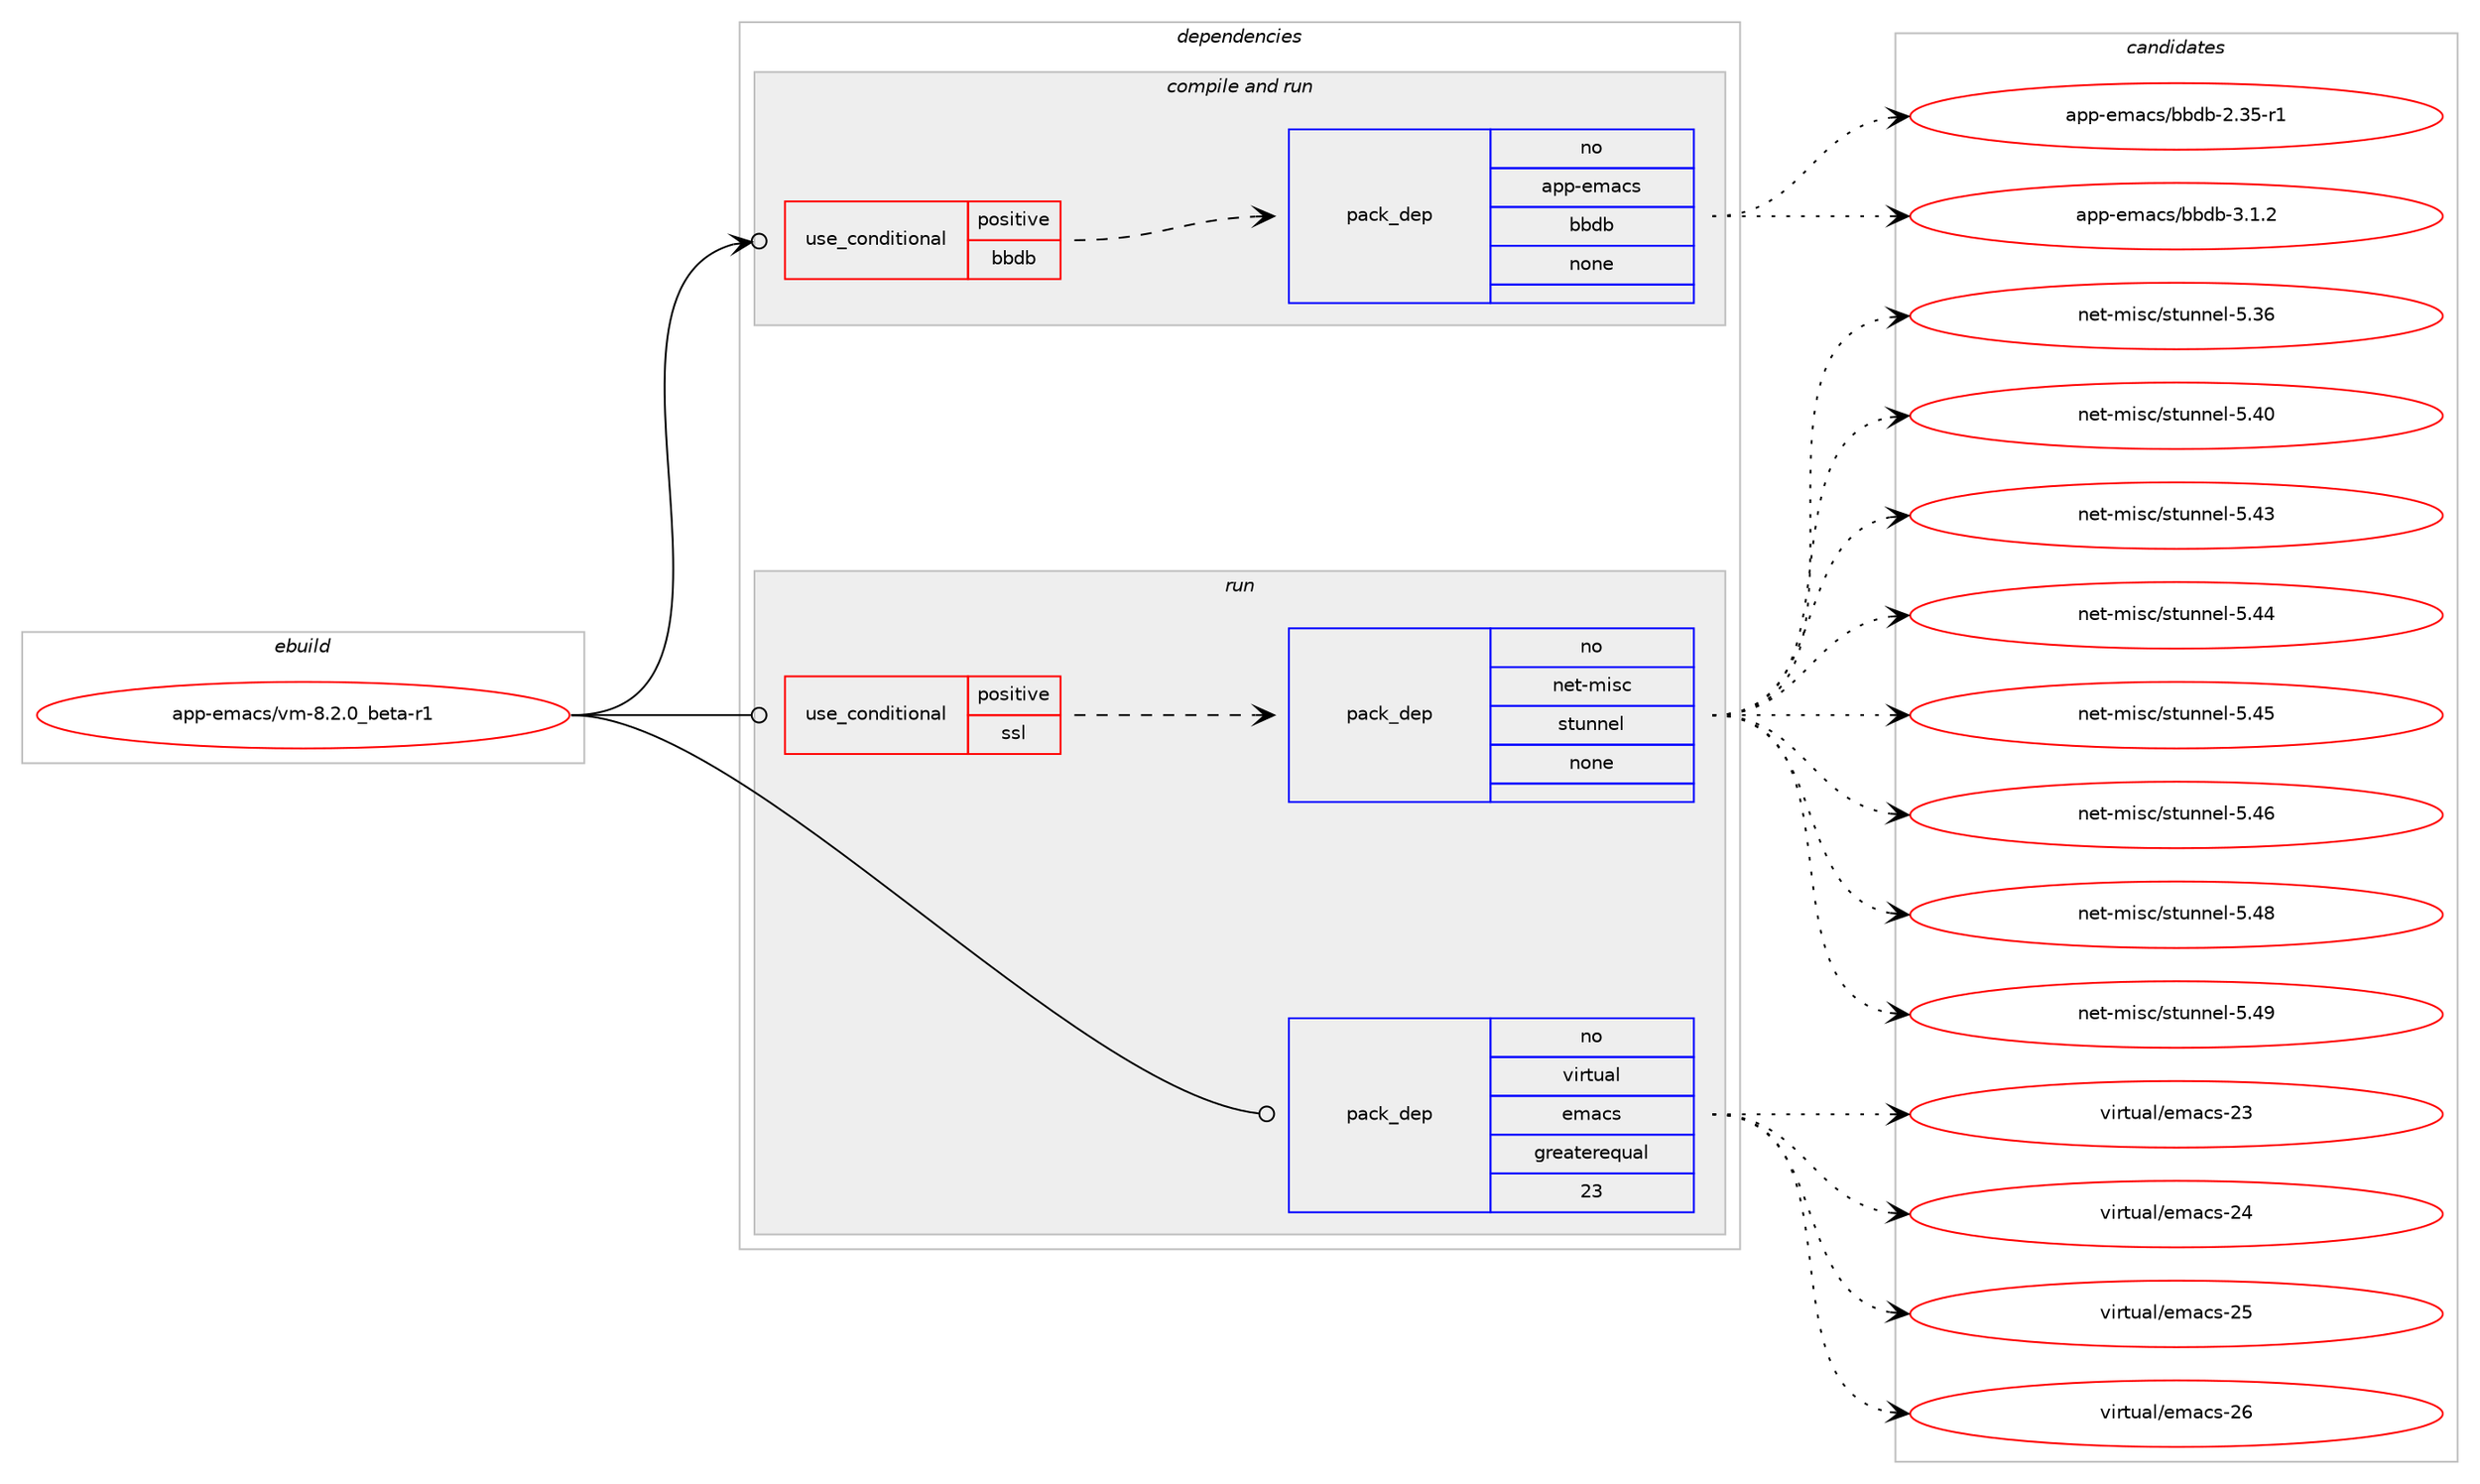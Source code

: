 digraph prolog {

# *************
# Graph options
# *************

newrank=true;
concentrate=true;
compound=true;
graph [rankdir=LR,fontname=Helvetica,fontsize=10,ranksep=1.5];#, ranksep=2.5, nodesep=0.2];
edge  [arrowhead=vee];
node  [fontname=Helvetica,fontsize=10];

# **********
# The ebuild
# **********

subgraph cluster_leftcol {
color=gray;
rank=same;
label=<<i>ebuild</i>>;
id [label="app-emacs/vm-8.2.0_beta-r1", color=red, width=4, href="../app-emacs/vm-8.2.0_beta-r1.svg"];
}

# ****************
# The dependencies
# ****************

subgraph cluster_midcol {
color=gray;
label=<<i>dependencies</i>>;
subgraph cluster_compile {
fillcolor="#eeeeee";
style=filled;
label=<<i>compile</i>>;
}
subgraph cluster_compileandrun {
fillcolor="#eeeeee";
style=filled;
label=<<i>compile and run</i>>;
subgraph cond351 {
dependency2461 [label=<<TABLE BORDER="0" CELLBORDER="1" CELLSPACING="0" CELLPADDING="4"><TR><TD ROWSPAN="3" CELLPADDING="10">use_conditional</TD></TR><TR><TD>positive</TD></TR><TR><TD>bbdb</TD></TR></TABLE>>, shape=none, color=red];
subgraph pack2023 {
dependency2462 [label=<<TABLE BORDER="0" CELLBORDER="1" CELLSPACING="0" CELLPADDING="4" WIDTH="220"><TR><TD ROWSPAN="6" CELLPADDING="30">pack_dep</TD></TR><TR><TD WIDTH="110">no</TD></TR><TR><TD>app-emacs</TD></TR><TR><TD>bbdb</TD></TR><TR><TD>none</TD></TR><TR><TD></TD></TR></TABLE>>, shape=none, color=blue];
}
dependency2461:e -> dependency2462:w [weight=20,style="dashed",arrowhead="vee"];
}
id:e -> dependency2461:w [weight=20,style="solid",arrowhead="odotvee"];
}
subgraph cluster_run {
fillcolor="#eeeeee";
style=filled;
label=<<i>run</i>>;
subgraph cond352 {
dependency2463 [label=<<TABLE BORDER="0" CELLBORDER="1" CELLSPACING="0" CELLPADDING="4"><TR><TD ROWSPAN="3" CELLPADDING="10">use_conditional</TD></TR><TR><TD>positive</TD></TR><TR><TD>ssl</TD></TR></TABLE>>, shape=none, color=red];
subgraph pack2024 {
dependency2464 [label=<<TABLE BORDER="0" CELLBORDER="1" CELLSPACING="0" CELLPADDING="4" WIDTH="220"><TR><TD ROWSPAN="6" CELLPADDING="30">pack_dep</TD></TR><TR><TD WIDTH="110">no</TD></TR><TR><TD>net-misc</TD></TR><TR><TD>stunnel</TD></TR><TR><TD>none</TD></TR><TR><TD></TD></TR></TABLE>>, shape=none, color=blue];
}
dependency2463:e -> dependency2464:w [weight=20,style="dashed",arrowhead="vee"];
}
id:e -> dependency2463:w [weight=20,style="solid",arrowhead="odot"];
subgraph pack2025 {
dependency2465 [label=<<TABLE BORDER="0" CELLBORDER="1" CELLSPACING="0" CELLPADDING="4" WIDTH="220"><TR><TD ROWSPAN="6" CELLPADDING="30">pack_dep</TD></TR><TR><TD WIDTH="110">no</TD></TR><TR><TD>virtual</TD></TR><TR><TD>emacs</TD></TR><TR><TD>greaterequal</TD></TR><TR><TD>23</TD></TR></TABLE>>, shape=none, color=blue];
}
id:e -> dependency2465:w [weight=20,style="solid",arrowhead="odot"];
}
}

# **************
# The candidates
# **************

subgraph cluster_choices {
rank=same;
color=gray;
label=<<i>candidates</i>>;

subgraph choice2023 {
color=black;
nodesep=1;
choice971121124510110997991154798981009845504651534511449 [label="app-emacs/bbdb-2.35-r1", color=red, width=4,href="../app-emacs/bbdb-2.35-r1.svg"];
choice9711211245101109979911547989810098455146494650 [label="app-emacs/bbdb-3.1.2", color=red, width=4,href="../app-emacs/bbdb-3.1.2.svg"];
dependency2462:e -> choice971121124510110997991154798981009845504651534511449:w [style=dotted,weight="100"];
dependency2462:e -> choice9711211245101109979911547989810098455146494650:w [style=dotted,weight="100"];
}
subgraph choice2024 {
color=black;
nodesep=1;
choice1101011164510910511599471151161171101101011084553465154 [label="net-misc/stunnel-5.36", color=red, width=4,href="../net-misc/stunnel-5.36.svg"];
choice1101011164510910511599471151161171101101011084553465248 [label="net-misc/stunnel-5.40", color=red, width=4,href="../net-misc/stunnel-5.40.svg"];
choice1101011164510910511599471151161171101101011084553465251 [label="net-misc/stunnel-5.43", color=red, width=4,href="../net-misc/stunnel-5.43.svg"];
choice1101011164510910511599471151161171101101011084553465252 [label="net-misc/stunnel-5.44", color=red, width=4,href="../net-misc/stunnel-5.44.svg"];
choice1101011164510910511599471151161171101101011084553465253 [label="net-misc/stunnel-5.45", color=red, width=4,href="../net-misc/stunnel-5.45.svg"];
choice1101011164510910511599471151161171101101011084553465254 [label="net-misc/stunnel-5.46", color=red, width=4,href="../net-misc/stunnel-5.46.svg"];
choice1101011164510910511599471151161171101101011084553465256 [label="net-misc/stunnel-5.48", color=red, width=4,href="../net-misc/stunnel-5.48.svg"];
choice1101011164510910511599471151161171101101011084553465257 [label="net-misc/stunnel-5.49", color=red, width=4,href="../net-misc/stunnel-5.49.svg"];
dependency2464:e -> choice1101011164510910511599471151161171101101011084553465154:w [style=dotted,weight="100"];
dependency2464:e -> choice1101011164510910511599471151161171101101011084553465248:w [style=dotted,weight="100"];
dependency2464:e -> choice1101011164510910511599471151161171101101011084553465251:w [style=dotted,weight="100"];
dependency2464:e -> choice1101011164510910511599471151161171101101011084553465252:w [style=dotted,weight="100"];
dependency2464:e -> choice1101011164510910511599471151161171101101011084553465253:w [style=dotted,weight="100"];
dependency2464:e -> choice1101011164510910511599471151161171101101011084553465254:w [style=dotted,weight="100"];
dependency2464:e -> choice1101011164510910511599471151161171101101011084553465256:w [style=dotted,weight="100"];
dependency2464:e -> choice1101011164510910511599471151161171101101011084553465257:w [style=dotted,weight="100"];
}
subgraph choice2025 {
color=black;
nodesep=1;
choice11810511411611797108471011099799115455051 [label="virtual/emacs-23", color=red, width=4,href="../virtual/emacs-23.svg"];
choice11810511411611797108471011099799115455052 [label="virtual/emacs-24", color=red, width=4,href="../virtual/emacs-24.svg"];
choice11810511411611797108471011099799115455053 [label="virtual/emacs-25", color=red, width=4,href="../virtual/emacs-25.svg"];
choice11810511411611797108471011099799115455054 [label="virtual/emacs-26", color=red, width=4,href="../virtual/emacs-26.svg"];
dependency2465:e -> choice11810511411611797108471011099799115455051:w [style=dotted,weight="100"];
dependency2465:e -> choice11810511411611797108471011099799115455052:w [style=dotted,weight="100"];
dependency2465:e -> choice11810511411611797108471011099799115455053:w [style=dotted,weight="100"];
dependency2465:e -> choice11810511411611797108471011099799115455054:w [style=dotted,weight="100"];
}
}

}
